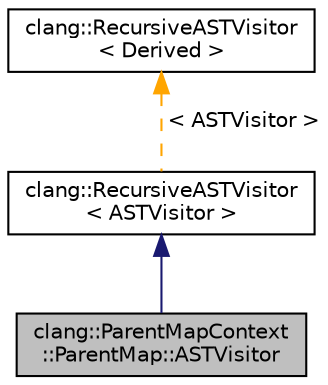 digraph "clang::ParentMapContext::ParentMap::ASTVisitor"
{
 // LATEX_PDF_SIZE
  bgcolor="transparent";
  edge [fontname="Helvetica",fontsize="10",labelfontname="Helvetica",labelfontsize="10"];
  node [fontname="Helvetica",fontsize="10",shape=record];
  Node1 [label="clang::ParentMapContext\l::ParentMap::ASTVisitor",height=0.2,width=0.4,color="black", fillcolor="grey75", style="filled", fontcolor="black",tooltip="A RecursiveASTVisitor that builds a map from nodes to their parents as defined by the RecursiveASTVis..."];
  Node2 -> Node1 [dir="back",color="midnightblue",fontsize="10",style="solid",fontname="Helvetica"];
  Node2 [label="clang::RecursiveASTVisitor\l\< ASTVisitor \>",height=0.2,width=0.4,color="black",URL="$classclang_1_1RecursiveASTVisitor.html",tooltip=" "];
  Node3 -> Node2 [dir="back",color="orange",fontsize="10",style="dashed",label=" \< ASTVisitor \>" ,fontname="Helvetica"];
  Node3 [label="clang::RecursiveASTVisitor\l\< Derived \>",height=0.2,width=0.4,color="black",URL="$classclang_1_1RecursiveASTVisitor.html",tooltip="A class that does preorder or postorder depth-first traversal on the entire Clang AST and visits each..."];
}
